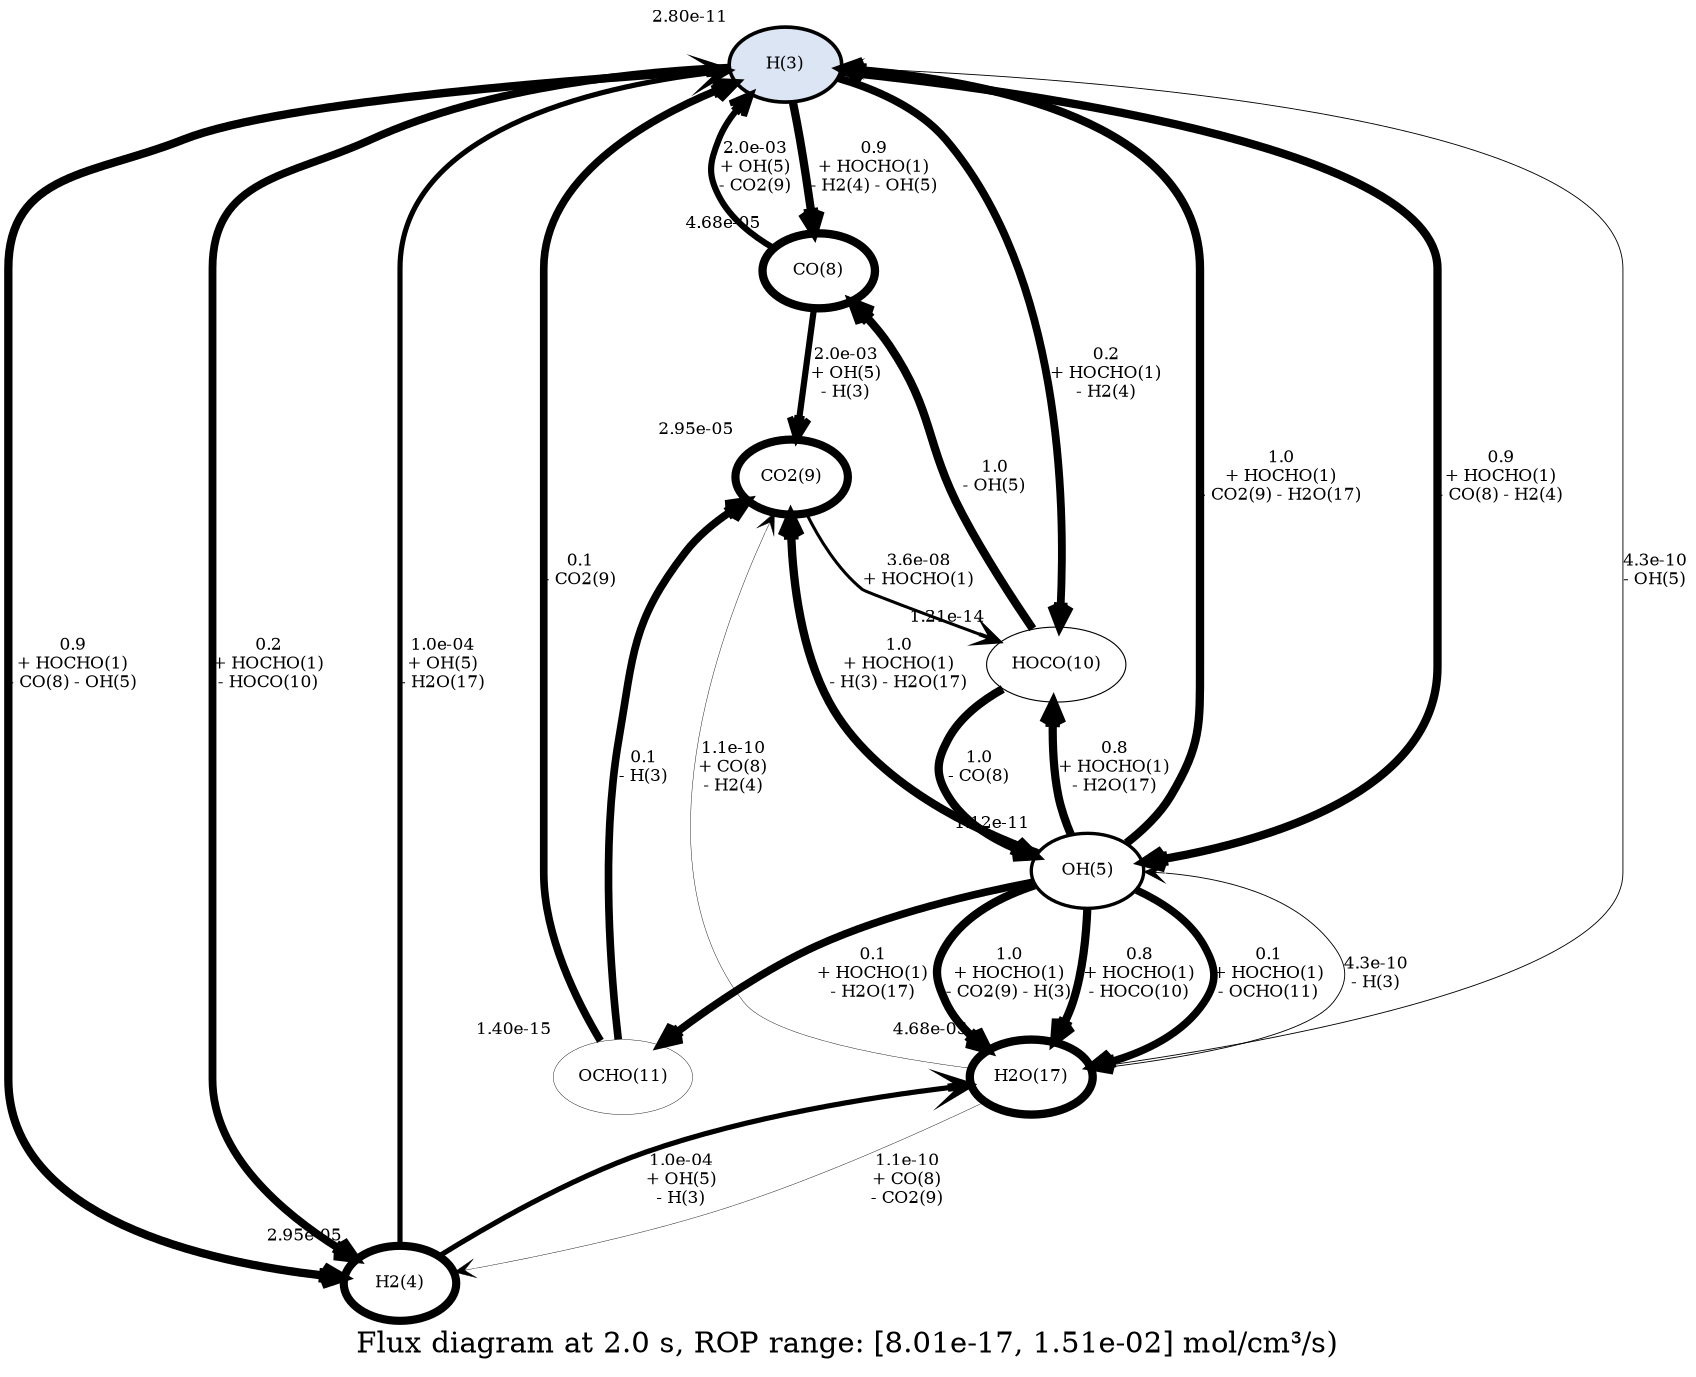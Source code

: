digraph G {
label="Flux diagram at 2.0 s, ROP range: [8.01e-17, 1.51e-02] mol/cm³/s)";
"H(3)" [fillcolor="#DCE5F4", fontsize=8, penwidth=1.7530392047540462, style=filled, xlabel="2.80e-11"];
"CO(8)" [fontsize=8, penwidth=3.999999999999999, xlabel="4.68e-05"];
"H2(4)" [fontsize=8, penwidth=3.927639860174137, xlabel="2.95e-05"];
"OH(5)" [fontsize=8, penwidth=1.6100755035270433, xlabel="1.12e-11"];
"H(3)" -> "CO(8)"  [arrowhead=vee, fontsize=8, label="0.9\n+ HOCHO(1)\n- H2(4) - OH(5)", penwidth=3.984676425213845];
"H(3)" -> "H2(4)"  [arrowhead=vee, fontsize=8, label="0.9\n+ HOCHO(1)\n- CO(8) - OH(5)", penwidth=3.984676425213845];
"H(3)" -> "OH(5)"  [arrowhead=vee, fontsize=8, label="0.9\n+ HOCHO(1)\n- CO(8) - H2(4)", penwidth=3.984676425213845];
"HOCO(10)" [fontsize=8, penwidth=0.5383397186827532, xlabel="1.21e-14"];
"H(3)" -> "H2(4)"  [arrowhead=vee, fontsize=8, label="0.2\n+ HOCHO(1)\n- HOCO(10)", penwidth=3.7536269933534743];
"H(3)" -> "HOCO(10)"  [arrowhead=vee, fontsize=8, label="0.2\n+ HOCHO(1)\n- H2(4)", penwidth=3.7536269933534743];
"HOCO(10)" -> "CO(8)"  [arrowhead=vee, fontsize=8, label="1.0\n- OH(5)", penwidth=3.997757463516357];
"HOCO(10)" -> "OH(5)"  [arrowhead=vee, fontsize=8, label="1.0\n- CO(8)", penwidth=3.997757463516357];
"CO2(9)" [fontsize=8, penwidth=3.927639907930275, xlabel="2.95e-05"];
"H2O(17)" [fontsize=8, penwidth=3.9999999645295996, xlabel="4.68e-05"];
"OH(5)" -> "CO2(9)"  [arrowhead=vee, fontsize=8, label="1.0\n+ HOCHO(1)\n- H(3) - H2O(17)", penwidth=4.0];
"OH(5)" -> "H(3)"  [arrowhead=vee, fontsize=8, label="1.0\n+ HOCHO(1)\n- CO2(9) - H2O(17)", penwidth=4.0];
"OH(5)" -> "H2O(17)"  [arrowhead=vee, fontsize=8, label="1.0\n+ HOCHO(1)\n- CO2(9) - H(3)", penwidth=4.0];
"OH(5)" -> "H2O(17)"  [arrowhead=vee, fontsize=8, label="0.8\n+ HOCHO(1)\n- HOCO(10)", penwidth=3.9539926576457947];
"OH(5)" -> "HOCO(10)"  [arrowhead=vee, fontsize=8, label="0.8\n+ HOCHO(1)\n- H2O(17)", penwidth=3.9539926576457947];
"OCHO(11)" [fontsize=8, penwidth=0.19999999999999937, xlabel="1.40e-15"];
"OH(5)" -> "H2O(17)"  [arrowhead=vee, fontsize=8, label="0.1\n+ HOCHO(1)\n- OCHO(11)", penwidth=3.67123391780574];
"OH(5)" -> "OCHO(11)"  [arrowhead=vee, fontsize=8, label="0.1\n+ HOCHO(1)\n- H2O(17)", penwidth=3.67123391780574];
"OCHO(11)" -> "CO2(9)"  [arrowhead=vee, fontsize=8, label="0.1\n- H(3)", penwidth=3.676279894902382];
"OCHO(11)" -> "H(3)"  [arrowhead=vee, fontsize=8, label="0.1\n- CO2(9)", penwidth=3.676279894902382];
"H2O(17)" -> "H(3)"  [arrowhead=vee, fontsize=8, label="4.3e-10\n- OH(5)", penwidth=0.43016435137560394];
"H2O(17)" -> "OH(5)"  [arrowhead=vee, fontsize=8, label="4.3e-10\n- H(3)", penwidth=0.43016435137560394];
"H2O(17)" -> "CO2(9)"  [arrowhead=vee, fontsize=8, label="1.1e-10\n+ CO(8)\n- H2(4)", penwidth=0.20000000000000034];
"H2O(17)" -> "H2(4)"  [arrowhead=vee, fontsize=8, label="1.1e-10\n+ CO(8)\n- CO2(9)", penwidth=0.20000000000000034];
"CO2(9)" -> "HOCO(10)"  [arrowhead=vee, fontsize=8, label="3.6e-08\n+ HOCHO(1)", penwidth=1.4627966491004998];
"H2(4)" -> "H(3)"  [arrowhead=vee, fontsize=8, label="1.0e-04\n+ OH(5)\n- H2O(17)", penwidth=2.483741242797586];
"H2(4)" -> "H2O(17)"  [arrowhead=vee, fontsize=8, label="1.0e-04\n+ OH(5)\n- H(3)", penwidth=2.483741242797586];
"CO(8)" -> "CO2(9)"  [arrowhead=vee, fontsize=8, label="2.0e-03\n+ OH(5)\n- H(3)", penwidth=2.9739529963274607];
"CO(8)" -> "H(3)"  [arrowhead=vee, fontsize=8, label="2.0e-03\n+ OH(5)\n- CO2(9)", penwidth=2.9739529963274607];
}
